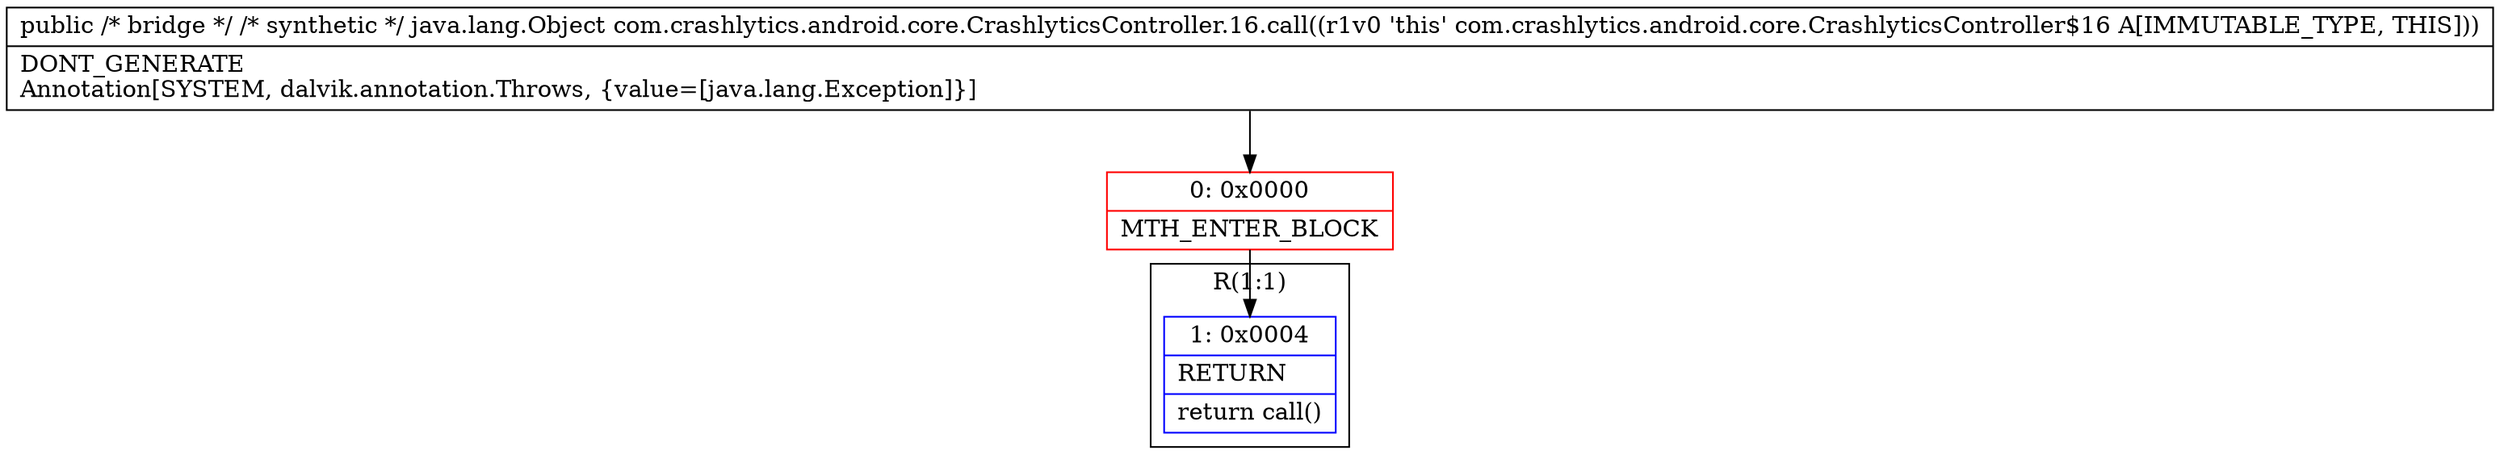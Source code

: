 digraph "CFG forcom.crashlytics.android.core.CrashlyticsController.16.call()Ljava\/lang\/Object;" {
subgraph cluster_Region_832225787 {
label = "R(1:1)";
node [shape=record,color=blue];
Node_1 [shape=record,label="{1\:\ 0x0004|RETURN\l|return call()\l}"];
}
Node_0 [shape=record,color=red,label="{0\:\ 0x0000|MTH_ENTER_BLOCK\l}"];
MethodNode[shape=record,label="{public \/* bridge *\/ \/* synthetic *\/ java.lang.Object com.crashlytics.android.core.CrashlyticsController.16.call((r1v0 'this' com.crashlytics.android.core.CrashlyticsController$16 A[IMMUTABLE_TYPE, THIS]))  | DONT_GENERATE\lAnnotation[SYSTEM, dalvik.annotation.Throws, \{value=[java.lang.Exception]\}]\l}"];
MethodNode -> Node_0;
Node_0 -> Node_1;
}

